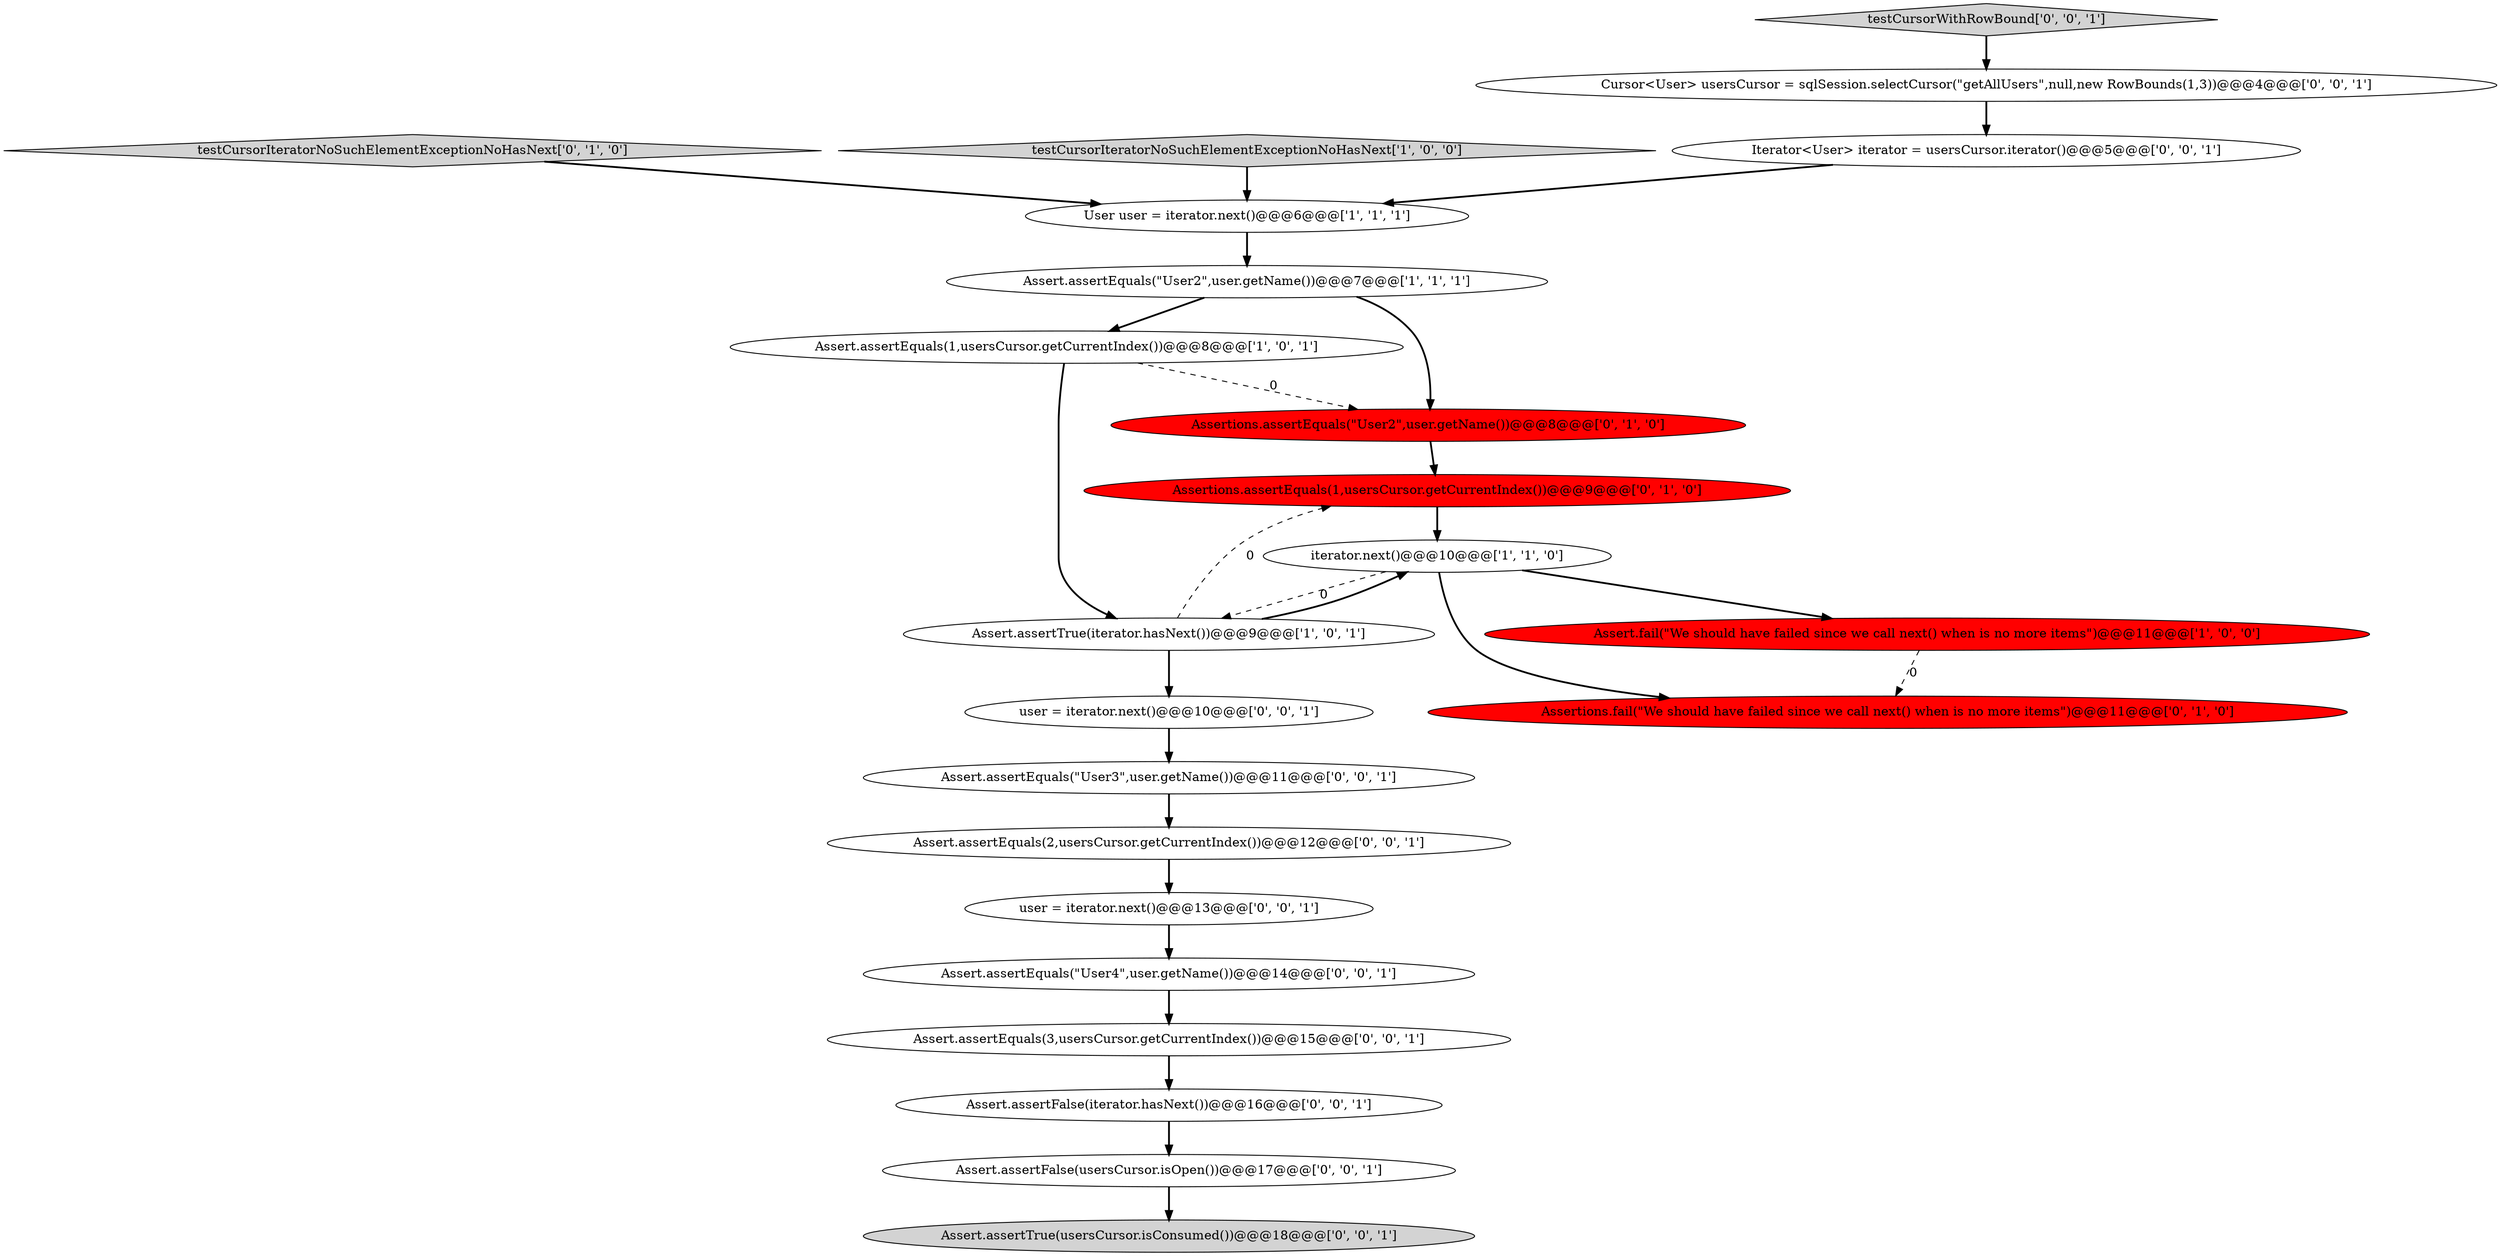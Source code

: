 digraph {
7 [style = filled, label = "Assertions.assertEquals(\"User2\",user.getName())@@@8@@@['0', '1', '0']", fillcolor = red, shape = ellipse image = "AAA1AAABBB2BBB"];
8 [style = filled, label = "Assertions.assertEquals(1,usersCursor.getCurrentIndex())@@@9@@@['0', '1', '0']", fillcolor = red, shape = ellipse image = "AAA1AAABBB2BBB"];
10 [style = filled, label = "testCursorIteratorNoSuchElementExceptionNoHasNext['0', '1', '0']", fillcolor = lightgray, shape = diamond image = "AAA0AAABBB2BBB"];
15 [style = filled, label = "Assert.assertEquals(3,usersCursor.getCurrentIndex())@@@15@@@['0', '0', '1']", fillcolor = white, shape = ellipse image = "AAA0AAABBB3BBB"];
17 [style = filled, label = "user = iterator.next()@@@13@@@['0', '0', '1']", fillcolor = white, shape = ellipse image = "AAA0AAABBB3BBB"];
6 [style = filled, label = "testCursorIteratorNoSuchElementExceptionNoHasNext['1', '0', '0']", fillcolor = lightgray, shape = diamond image = "AAA0AAABBB1BBB"];
20 [style = filled, label = "Assert.assertEquals(\"User4\",user.getName())@@@14@@@['0', '0', '1']", fillcolor = white, shape = ellipse image = "AAA0AAABBB3BBB"];
22 [style = filled, label = "Cursor<User> usersCursor = sqlSession.selectCursor(\"getAllUsers\",null,new RowBounds(1,3))@@@4@@@['0', '0', '1']", fillcolor = white, shape = ellipse image = "AAA0AAABBB3BBB"];
12 [style = filled, label = "Iterator<User> iterator = usersCursor.iterator()@@@5@@@['0', '0', '1']", fillcolor = white, shape = ellipse image = "AAA0AAABBB3BBB"];
14 [style = filled, label = "Assert.assertEquals(2,usersCursor.getCurrentIndex())@@@12@@@['0', '0', '1']", fillcolor = white, shape = ellipse image = "AAA0AAABBB3BBB"];
5 [style = filled, label = "Assert.assertEquals(\"User2\",user.getName())@@@7@@@['1', '1', '1']", fillcolor = white, shape = ellipse image = "AAA0AAABBB1BBB"];
1 [style = filled, label = "Assert.assertEquals(1,usersCursor.getCurrentIndex())@@@8@@@['1', '0', '1']", fillcolor = white, shape = ellipse image = "AAA0AAABBB1BBB"];
3 [style = filled, label = "iterator.next()@@@10@@@['1', '1', '0']", fillcolor = white, shape = ellipse image = "AAA0AAABBB1BBB"];
2 [style = filled, label = "Assert.assertTrue(iterator.hasNext())@@@9@@@['1', '0', '1']", fillcolor = white, shape = ellipse image = "AAA0AAABBB1BBB"];
9 [style = filled, label = "Assertions.fail(\"We should have failed since we call next() when is no more items\")@@@11@@@['0', '1', '0']", fillcolor = red, shape = ellipse image = "AAA1AAABBB2BBB"];
0 [style = filled, label = "Assert.fail(\"We should have failed since we call next() when is no more items\")@@@11@@@['1', '0', '0']", fillcolor = red, shape = ellipse image = "AAA1AAABBB1BBB"];
4 [style = filled, label = "User user = iterator.next()@@@6@@@['1', '1', '1']", fillcolor = white, shape = ellipse image = "AAA0AAABBB1BBB"];
18 [style = filled, label = "Assert.assertTrue(usersCursor.isConsumed())@@@18@@@['0', '0', '1']", fillcolor = lightgray, shape = ellipse image = "AAA0AAABBB3BBB"];
21 [style = filled, label = "Assert.assertFalse(iterator.hasNext())@@@16@@@['0', '0', '1']", fillcolor = white, shape = ellipse image = "AAA0AAABBB3BBB"];
13 [style = filled, label = "Assert.assertEquals(\"User3\",user.getName())@@@11@@@['0', '0', '1']", fillcolor = white, shape = ellipse image = "AAA0AAABBB3BBB"];
19 [style = filled, label = "Assert.assertFalse(usersCursor.isOpen())@@@17@@@['0', '0', '1']", fillcolor = white, shape = ellipse image = "AAA0AAABBB3BBB"];
11 [style = filled, label = "user = iterator.next()@@@10@@@['0', '0', '1']", fillcolor = white, shape = ellipse image = "AAA0AAABBB3BBB"];
16 [style = filled, label = "testCursorWithRowBound['0', '0', '1']", fillcolor = lightgray, shape = diamond image = "AAA0AAABBB3BBB"];
19->18 [style = bold, label=""];
3->2 [style = dashed, label="0"];
21->19 [style = bold, label=""];
15->21 [style = bold, label=""];
2->3 [style = bold, label=""];
8->3 [style = bold, label=""];
14->17 [style = bold, label=""];
16->22 [style = bold, label=""];
7->8 [style = bold, label=""];
2->8 [style = dashed, label="0"];
3->0 [style = bold, label=""];
3->9 [style = bold, label=""];
5->1 [style = bold, label=""];
6->4 [style = bold, label=""];
12->4 [style = bold, label=""];
22->12 [style = bold, label=""];
11->13 [style = bold, label=""];
10->4 [style = bold, label=""];
5->7 [style = bold, label=""];
1->2 [style = bold, label=""];
0->9 [style = dashed, label="0"];
1->7 [style = dashed, label="0"];
20->15 [style = bold, label=""];
4->5 [style = bold, label=""];
13->14 [style = bold, label=""];
2->11 [style = bold, label=""];
17->20 [style = bold, label=""];
}
